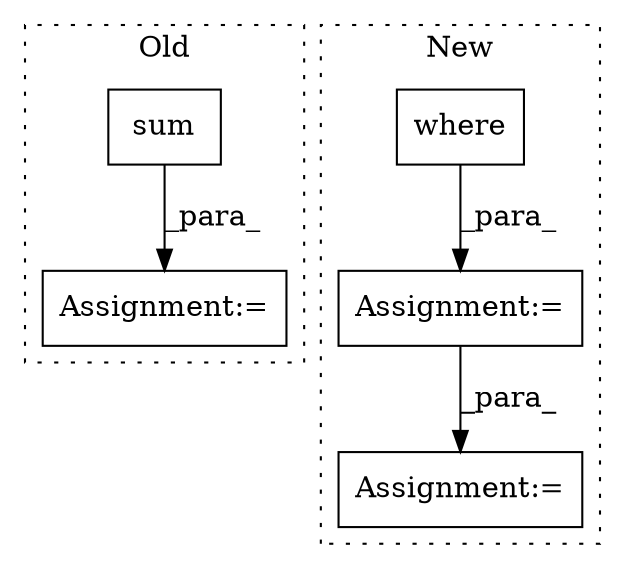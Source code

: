 digraph G {
subgraph cluster0 {
1 [label="sum" a="32" s="876,881" l="4,1" shape="box"];
3 [label="Assignment:=" a="7" s="846" l="1" shape="box"];
label = "Old";
style="dotted";
}
subgraph cluster1 {
2 [label="where" a="32" s="897,924" l="6,1" shape="box"];
4 [label="Assignment:=" a="7" s="1406" l="1" shape="box"];
5 [label="Assignment:=" a="7" s="856" l="1" shape="box"];
label = "New";
style="dotted";
}
1 -> 3 [label="_para_"];
2 -> 5 [label="_para_"];
5 -> 4 [label="_para_"];
}
